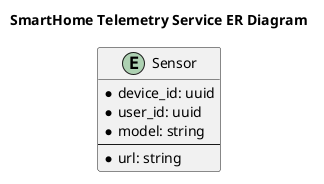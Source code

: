 @startuml
title SmartHome Telemetry Service ER Diagram

top to bottom direction

entity Sensor {
    * device_id: uuid
    * user_id: uuid
    * model: string
    --
    * url: string
}
@enduml